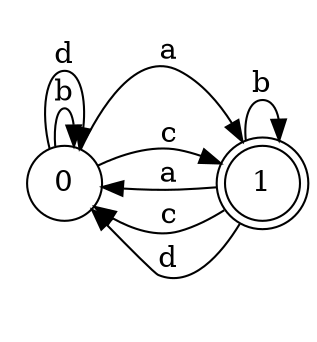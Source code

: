 digraph n2_4 {
__start0 [label="" shape="none"];

rankdir=LR;
size="8,5";

s0 [style="filled", color="black", fillcolor="white" shape="circle", label="0"];
s1 [style="rounded,filled", color="black", fillcolor="white" shape="doublecircle", label="1"];
s0 -> s1 [label="a"];
s0 -> s0 [label="b"];
s0 -> s1 [label="c"];
s0 -> s0 [label="d"];
s1 -> s0 [label="a"];
s1 -> s1 [label="b"];
s1 -> s0 [label="c"];
s1 -> s0 [label="d"];

}